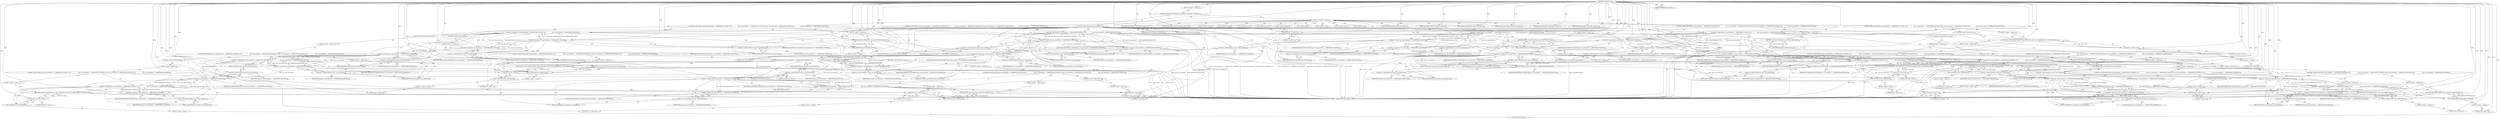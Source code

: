digraph "setorientation" {  
"46939" [label = <(METHOD,setorientation)<SUB>644</SUB>> ]
"46940" [label = <(PARAM,TIFFRGBAImage *img)<SUB>644</SUB>> ]
"46941" [label = <(BLOCK,&lt;empty&gt;,&lt;empty&gt;)<SUB>645</SUB>> ]
"46942" [label = <(CONTROL_STRUCTURE,switch(img-&gt;orientation),switch(img-&gt;orientation))<SUB>646</SUB>> ]
"46943" [label = <(&lt;operator&gt;.indirectFieldAccess,img-&gt;orientation)<SUB>646</SUB>> ]
"46944" [label = <(IDENTIFIER,img,switch(img-&gt;orientation))<SUB>646</SUB>> ]
"46945" [label = <(FIELD_IDENTIFIER,orientation,orientation)<SUB>646</SUB>> ]
"46946" [label = <(BLOCK,&lt;empty&gt;,&lt;empty&gt;)<SUB>647</SUB>> ]
"46947" [label = <(JUMP_TARGET,case)<SUB>648</SUB>> ]
"46948" [label = <(IDENTIFIER,ORIENTATION_TOPLEFT,&lt;empty&gt;)<SUB>648</SUB>> ]
"46949" [label = <(JUMP_TARGET,case)<SUB>649</SUB>> ]
"46950" [label = <(IDENTIFIER,ORIENTATION_LEFTTOP,&lt;empty&gt;)<SUB>649</SUB>> ]
"46951" [label = <(CONTROL_STRUCTURE,if (img-&gt;req_orientation == ORIENTATION_TOPRIGHT ||\012                img-&gt;req_orientation == ORIENTATION_RIGHTTOP),if (img-&gt;req_orientation == ORIENTATION_TOPRIGHT ||\012                img-&gt;req_orientation == ORIENTATION_RIGHTTOP))<SUB>650</SUB>> ]
"46952" [label = <(&lt;operator&gt;.logicalOr,img-&gt;req_orientation == ORIENTATION_TOPRIGHT ||\012                img-&gt;req_orientation == ORIENTATION_RIGHTTOP)<SUB>650</SUB>> ]
"46953" [label = <(&lt;operator&gt;.equals,img-&gt;req_orientation == ORIENTATION_TOPRIGHT)<SUB>650</SUB>> ]
"46954" [label = <(&lt;operator&gt;.indirectFieldAccess,img-&gt;req_orientation)<SUB>650</SUB>> ]
"46955" [label = <(IDENTIFIER,img,img-&gt;req_orientation == ORIENTATION_TOPRIGHT)<SUB>650</SUB>> ]
"46956" [label = <(FIELD_IDENTIFIER,req_orientation,req_orientation)<SUB>650</SUB>> ]
"46957" [label = <(IDENTIFIER,ORIENTATION_TOPRIGHT,img-&gt;req_orientation == ORIENTATION_TOPRIGHT)<SUB>650</SUB>> ]
"46958" [label = <(&lt;operator&gt;.equals,img-&gt;req_orientation == ORIENTATION_RIGHTTOP)<SUB>651</SUB>> ]
"46959" [label = <(&lt;operator&gt;.indirectFieldAccess,img-&gt;req_orientation)<SUB>651</SUB>> ]
"46960" [label = <(IDENTIFIER,img,img-&gt;req_orientation == ORIENTATION_RIGHTTOP)<SUB>651</SUB>> ]
"46961" [label = <(FIELD_IDENTIFIER,req_orientation,req_orientation)<SUB>651</SUB>> ]
"46962" [label = <(IDENTIFIER,ORIENTATION_RIGHTTOP,img-&gt;req_orientation == ORIENTATION_RIGHTTOP)<SUB>651</SUB>> ]
"46963" [label = <(BLOCK,&lt;empty&gt;,&lt;empty&gt;)<SUB>652</SUB>> ]
"46964" [label = <(RETURN,return FLIP_HORIZONTALLY;,return FLIP_HORIZONTALLY;)<SUB>652</SUB>> ]
"46965" [label = <(FLIP_HORIZONTALLY,FLIP_HORIZONTALLY)<SUB>652</SUB>> ]
"46966" [label = <(BLOCK,&lt;empty&gt;,&lt;empty&gt;)> ]
"46967" [label = <(LITERAL,0x02,&lt;empty&gt;)<SUB>652</SUB>> ]
"46968" [label = <(CONTROL_STRUCTURE,else,else)<SUB>653</SUB>> ]
"46969" [label = <(BLOCK,&lt;empty&gt;,&lt;empty&gt;)<SUB>653</SUB>> ]
"46970" [label = <(CONTROL_STRUCTURE,if (img-&gt;req_orientation == ORIENTATION_BOTRIGHT ||\012                     img-&gt;req_orientation == ORIENTATION_RIGHTBOT),if (img-&gt;req_orientation == ORIENTATION_BOTRIGHT ||\012                     img-&gt;req_orientation == ORIENTATION_RIGHTBOT))<SUB>653</SUB>> ]
"46971" [label = <(&lt;operator&gt;.logicalOr,img-&gt;req_orientation == ORIENTATION_BOTRIGHT ||\012                     img-&gt;req_orientation == ORIENTATION_RIGHTBOT)<SUB>653</SUB>> ]
"46972" [label = <(&lt;operator&gt;.equals,img-&gt;req_orientation == ORIENTATION_BOTRIGHT)<SUB>653</SUB>> ]
"46973" [label = <(&lt;operator&gt;.indirectFieldAccess,img-&gt;req_orientation)<SUB>653</SUB>> ]
"46974" [label = <(IDENTIFIER,img,img-&gt;req_orientation == ORIENTATION_BOTRIGHT)<SUB>653</SUB>> ]
"46975" [label = <(FIELD_IDENTIFIER,req_orientation,req_orientation)<SUB>653</SUB>> ]
"46976" [label = <(IDENTIFIER,ORIENTATION_BOTRIGHT,img-&gt;req_orientation == ORIENTATION_BOTRIGHT)<SUB>653</SUB>> ]
"46977" [label = <(&lt;operator&gt;.equals,img-&gt;req_orientation == ORIENTATION_RIGHTBOT)<SUB>654</SUB>> ]
"46978" [label = <(&lt;operator&gt;.indirectFieldAccess,img-&gt;req_orientation)<SUB>654</SUB>> ]
"46979" [label = <(IDENTIFIER,img,img-&gt;req_orientation == ORIENTATION_RIGHTBOT)<SUB>654</SUB>> ]
"46980" [label = <(FIELD_IDENTIFIER,req_orientation,req_orientation)<SUB>654</SUB>> ]
"46981" [label = <(IDENTIFIER,ORIENTATION_RIGHTBOT,img-&gt;req_orientation == ORIENTATION_RIGHTBOT)<SUB>654</SUB>> ]
"46982" [label = <(BLOCK,&lt;empty&gt;,&lt;empty&gt;)<SUB>655</SUB>> ]
"46983" [label = <(RETURN,return FLIP_HORIZONTALLY | FLIP_VERTICALLY;,return FLIP_HORIZONTALLY | FLIP_VERTICALLY;)<SUB>655</SUB>> ]
"46984" [label = <(&lt;operator&gt;.or,0x02 | 0x01)<SUB>655</SUB>> ]
"46985" [label = <(LITERAL,0x02,0x02 | 0x01)<SUB>655</SUB>> ]
"46986" [label = <(FLIP_VERTICALLY,FLIP_VERTICALLY)<SUB>655</SUB>> ]
"46987" [label = <(BLOCK,&lt;empty&gt;,&lt;empty&gt;)> ]
"46988" [label = <(LITERAL,0x01,&lt;empty&gt;)<SUB>655</SUB>> ]
"46989" [label = <(CONTROL_STRUCTURE,else,else)<SUB>656</SUB>> ]
"46990" [label = <(BLOCK,&lt;empty&gt;,&lt;empty&gt;)<SUB>656</SUB>> ]
"46991" [label = <(CONTROL_STRUCTURE,if (img-&gt;req_orientation == ORIENTATION_BOTLEFT ||\012                     img-&gt;req_orientation == ORIENTATION_LEFTBOT),if (img-&gt;req_orientation == ORIENTATION_BOTLEFT ||\012                     img-&gt;req_orientation == ORIENTATION_LEFTBOT))<SUB>656</SUB>> ]
"46992" [label = <(&lt;operator&gt;.logicalOr,img-&gt;req_orientation == ORIENTATION_BOTLEFT ||\012                     img-&gt;req_orientation == ORIENTATION_LEFTBOT)<SUB>656</SUB>> ]
"46993" [label = <(&lt;operator&gt;.equals,img-&gt;req_orientation == ORIENTATION_BOTLEFT)<SUB>656</SUB>> ]
"46994" [label = <(&lt;operator&gt;.indirectFieldAccess,img-&gt;req_orientation)<SUB>656</SUB>> ]
"46995" [label = <(IDENTIFIER,img,img-&gt;req_orientation == ORIENTATION_BOTLEFT)<SUB>656</SUB>> ]
"46996" [label = <(FIELD_IDENTIFIER,req_orientation,req_orientation)<SUB>656</SUB>> ]
"46997" [label = <(IDENTIFIER,ORIENTATION_BOTLEFT,img-&gt;req_orientation == ORIENTATION_BOTLEFT)<SUB>656</SUB>> ]
"46998" [label = <(&lt;operator&gt;.equals,img-&gt;req_orientation == ORIENTATION_LEFTBOT)<SUB>657</SUB>> ]
"46999" [label = <(&lt;operator&gt;.indirectFieldAccess,img-&gt;req_orientation)<SUB>657</SUB>> ]
"47000" [label = <(IDENTIFIER,img,img-&gt;req_orientation == ORIENTATION_LEFTBOT)<SUB>657</SUB>> ]
"47001" [label = <(FIELD_IDENTIFIER,req_orientation,req_orientation)<SUB>657</SUB>> ]
"47002" [label = <(IDENTIFIER,ORIENTATION_LEFTBOT,img-&gt;req_orientation == ORIENTATION_LEFTBOT)<SUB>657</SUB>> ]
"47003" [label = <(BLOCK,&lt;empty&gt;,&lt;empty&gt;)<SUB>658</SUB>> ]
"47004" [label = <(RETURN,return FLIP_VERTICALLY;,return FLIP_VERTICALLY;)<SUB>658</SUB>> ]
"47005" [label = <(FLIP_VERTICALLY,FLIP_VERTICALLY)<SUB>658</SUB>> ]
"47006" [label = <(BLOCK,&lt;empty&gt;,&lt;empty&gt;)> ]
"47007" [label = <(LITERAL,0x01,&lt;empty&gt;)<SUB>658</SUB>> ]
"47008" [label = <(CONTROL_STRUCTURE,else,else)<SUB>660</SUB>> ]
"47009" [label = <(BLOCK,&lt;empty&gt;,&lt;empty&gt;)<SUB>660</SUB>> ]
"47010" [label = <(RETURN,return 0;,return 0;)<SUB>660</SUB>> ]
"47011" [label = <(LITERAL,0,return 0;)<SUB>660</SUB>> ]
"47012" [label = <(JUMP_TARGET,case)<SUB>661</SUB>> ]
"47013" [label = <(IDENTIFIER,ORIENTATION_TOPRIGHT,&lt;empty&gt;)<SUB>661</SUB>> ]
"47014" [label = <(JUMP_TARGET,case)<SUB>662</SUB>> ]
"47015" [label = <(IDENTIFIER,ORIENTATION_RIGHTTOP,&lt;empty&gt;)<SUB>662</SUB>> ]
"47016" [label = <(CONTROL_STRUCTURE,if (img-&gt;req_orientation == ORIENTATION_TOPLEFT ||\012                img-&gt;req_orientation == ORIENTATION_LEFTTOP),if (img-&gt;req_orientation == ORIENTATION_TOPLEFT ||\012                img-&gt;req_orientation == ORIENTATION_LEFTTOP))<SUB>663</SUB>> ]
"47017" [label = <(&lt;operator&gt;.logicalOr,img-&gt;req_orientation == ORIENTATION_TOPLEFT ||\012                img-&gt;req_orientation == ORIENTATION_LEFTTOP)<SUB>663</SUB>> ]
"47018" [label = <(&lt;operator&gt;.equals,img-&gt;req_orientation == ORIENTATION_TOPLEFT)<SUB>663</SUB>> ]
"47019" [label = <(&lt;operator&gt;.indirectFieldAccess,img-&gt;req_orientation)<SUB>663</SUB>> ]
"47020" [label = <(IDENTIFIER,img,img-&gt;req_orientation == ORIENTATION_TOPLEFT)<SUB>663</SUB>> ]
"47021" [label = <(FIELD_IDENTIFIER,req_orientation,req_orientation)<SUB>663</SUB>> ]
"47022" [label = <(IDENTIFIER,ORIENTATION_TOPLEFT,img-&gt;req_orientation == ORIENTATION_TOPLEFT)<SUB>663</SUB>> ]
"47023" [label = <(&lt;operator&gt;.equals,img-&gt;req_orientation == ORIENTATION_LEFTTOP)<SUB>664</SUB>> ]
"47024" [label = <(&lt;operator&gt;.indirectFieldAccess,img-&gt;req_orientation)<SUB>664</SUB>> ]
"47025" [label = <(IDENTIFIER,img,img-&gt;req_orientation == ORIENTATION_LEFTTOP)<SUB>664</SUB>> ]
"47026" [label = <(FIELD_IDENTIFIER,req_orientation,req_orientation)<SUB>664</SUB>> ]
"47027" [label = <(IDENTIFIER,ORIENTATION_LEFTTOP,img-&gt;req_orientation == ORIENTATION_LEFTTOP)<SUB>664</SUB>> ]
"47028" [label = <(BLOCK,&lt;empty&gt;,&lt;empty&gt;)<SUB>665</SUB>> ]
"47029" [label = <(RETURN,return FLIP_HORIZONTALLY;,return FLIP_HORIZONTALLY;)<SUB>665</SUB>> ]
"47030" [label = <(FLIP_HORIZONTALLY,FLIP_HORIZONTALLY)<SUB>665</SUB>> ]
"47031" [label = <(BLOCK,&lt;empty&gt;,&lt;empty&gt;)> ]
"47032" [label = <(LITERAL,0x02,&lt;empty&gt;)<SUB>665</SUB>> ]
"47033" [label = <(CONTROL_STRUCTURE,else,else)<SUB>666</SUB>> ]
"47034" [label = <(BLOCK,&lt;empty&gt;,&lt;empty&gt;)<SUB>666</SUB>> ]
"47035" [label = <(CONTROL_STRUCTURE,if (img-&gt;req_orientation == ORIENTATION_BOTRIGHT ||\012                     img-&gt;req_orientation == ORIENTATION_RIGHTBOT),if (img-&gt;req_orientation == ORIENTATION_BOTRIGHT ||\012                     img-&gt;req_orientation == ORIENTATION_RIGHTBOT))<SUB>666</SUB>> ]
"47036" [label = <(&lt;operator&gt;.logicalOr,img-&gt;req_orientation == ORIENTATION_BOTRIGHT ||\012                     img-&gt;req_orientation == ORIENTATION_RIGHTBOT)<SUB>666</SUB>> ]
"47037" [label = <(&lt;operator&gt;.equals,img-&gt;req_orientation == ORIENTATION_BOTRIGHT)<SUB>666</SUB>> ]
"47038" [label = <(&lt;operator&gt;.indirectFieldAccess,img-&gt;req_orientation)<SUB>666</SUB>> ]
"47039" [label = <(IDENTIFIER,img,img-&gt;req_orientation == ORIENTATION_BOTRIGHT)<SUB>666</SUB>> ]
"47040" [label = <(FIELD_IDENTIFIER,req_orientation,req_orientation)<SUB>666</SUB>> ]
"47041" [label = <(IDENTIFIER,ORIENTATION_BOTRIGHT,img-&gt;req_orientation == ORIENTATION_BOTRIGHT)<SUB>666</SUB>> ]
"47042" [label = <(&lt;operator&gt;.equals,img-&gt;req_orientation == ORIENTATION_RIGHTBOT)<SUB>667</SUB>> ]
"47043" [label = <(&lt;operator&gt;.indirectFieldAccess,img-&gt;req_orientation)<SUB>667</SUB>> ]
"47044" [label = <(IDENTIFIER,img,img-&gt;req_orientation == ORIENTATION_RIGHTBOT)<SUB>667</SUB>> ]
"47045" [label = <(FIELD_IDENTIFIER,req_orientation,req_orientation)<SUB>667</SUB>> ]
"47046" [label = <(IDENTIFIER,ORIENTATION_RIGHTBOT,img-&gt;req_orientation == ORIENTATION_RIGHTBOT)<SUB>667</SUB>> ]
"47047" [label = <(BLOCK,&lt;empty&gt;,&lt;empty&gt;)<SUB>668</SUB>> ]
"47048" [label = <(RETURN,return FLIP_VERTICALLY;,return FLIP_VERTICALLY;)<SUB>668</SUB>> ]
"47049" [label = <(FLIP_VERTICALLY,FLIP_VERTICALLY)<SUB>668</SUB>> ]
"47050" [label = <(BLOCK,&lt;empty&gt;,&lt;empty&gt;)> ]
"47051" [label = <(LITERAL,0x01,&lt;empty&gt;)<SUB>668</SUB>> ]
"47052" [label = <(CONTROL_STRUCTURE,else,else)<SUB>669</SUB>> ]
"47053" [label = <(BLOCK,&lt;empty&gt;,&lt;empty&gt;)<SUB>669</SUB>> ]
"47054" [label = <(CONTROL_STRUCTURE,if (img-&gt;req_orientation == ORIENTATION_BOTLEFT ||\012                     img-&gt;req_orientation == ORIENTATION_LEFTBOT),if (img-&gt;req_orientation == ORIENTATION_BOTLEFT ||\012                     img-&gt;req_orientation == ORIENTATION_LEFTBOT))<SUB>669</SUB>> ]
"47055" [label = <(&lt;operator&gt;.logicalOr,img-&gt;req_orientation == ORIENTATION_BOTLEFT ||\012                     img-&gt;req_orientation == ORIENTATION_LEFTBOT)<SUB>669</SUB>> ]
"47056" [label = <(&lt;operator&gt;.equals,img-&gt;req_orientation == ORIENTATION_BOTLEFT)<SUB>669</SUB>> ]
"47057" [label = <(&lt;operator&gt;.indirectFieldAccess,img-&gt;req_orientation)<SUB>669</SUB>> ]
"47058" [label = <(IDENTIFIER,img,img-&gt;req_orientation == ORIENTATION_BOTLEFT)<SUB>669</SUB>> ]
"47059" [label = <(FIELD_IDENTIFIER,req_orientation,req_orientation)<SUB>669</SUB>> ]
"47060" [label = <(IDENTIFIER,ORIENTATION_BOTLEFT,img-&gt;req_orientation == ORIENTATION_BOTLEFT)<SUB>669</SUB>> ]
"47061" [label = <(&lt;operator&gt;.equals,img-&gt;req_orientation == ORIENTATION_LEFTBOT)<SUB>670</SUB>> ]
"47062" [label = <(&lt;operator&gt;.indirectFieldAccess,img-&gt;req_orientation)<SUB>670</SUB>> ]
"47063" [label = <(IDENTIFIER,img,img-&gt;req_orientation == ORIENTATION_LEFTBOT)<SUB>670</SUB>> ]
"47064" [label = <(FIELD_IDENTIFIER,req_orientation,req_orientation)<SUB>670</SUB>> ]
"47065" [label = <(IDENTIFIER,ORIENTATION_LEFTBOT,img-&gt;req_orientation == ORIENTATION_LEFTBOT)<SUB>670</SUB>> ]
"47066" [label = <(BLOCK,&lt;empty&gt;,&lt;empty&gt;)<SUB>671</SUB>> ]
"47067" [label = <(RETURN,return FLIP_HORIZONTALLY | FLIP_VERTICALLY;,return FLIP_HORIZONTALLY | FLIP_VERTICALLY;)<SUB>671</SUB>> ]
"47068" [label = <(&lt;operator&gt;.or,0x02 | 0x01)<SUB>671</SUB>> ]
"47069" [label = <(LITERAL,0x02,0x02 | 0x01)<SUB>671</SUB>> ]
"47070" [label = <(FLIP_VERTICALLY,FLIP_VERTICALLY)<SUB>671</SUB>> ]
"47071" [label = <(BLOCK,&lt;empty&gt;,&lt;empty&gt;)> ]
"47072" [label = <(LITERAL,0x01,&lt;empty&gt;)<SUB>671</SUB>> ]
"47073" [label = <(CONTROL_STRUCTURE,else,else)<SUB>673</SUB>> ]
"47074" [label = <(BLOCK,&lt;empty&gt;,&lt;empty&gt;)<SUB>673</SUB>> ]
"47075" [label = <(RETURN,return 0;,return 0;)<SUB>673</SUB>> ]
"47076" [label = <(LITERAL,0,return 0;)<SUB>673</SUB>> ]
"47077" [label = <(JUMP_TARGET,case)<SUB>674</SUB>> ]
"47078" [label = <(IDENTIFIER,ORIENTATION_BOTRIGHT,&lt;empty&gt;)<SUB>674</SUB>> ]
"47079" [label = <(JUMP_TARGET,case)<SUB>675</SUB>> ]
"47080" [label = <(IDENTIFIER,ORIENTATION_RIGHTBOT,&lt;empty&gt;)<SUB>675</SUB>> ]
"47081" [label = <(CONTROL_STRUCTURE,if (img-&gt;req_orientation == ORIENTATION_TOPLEFT ||\012                img-&gt;req_orientation == ORIENTATION_LEFTTOP),if (img-&gt;req_orientation == ORIENTATION_TOPLEFT ||\012                img-&gt;req_orientation == ORIENTATION_LEFTTOP))<SUB>676</SUB>> ]
"47082" [label = <(&lt;operator&gt;.logicalOr,img-&gt;req_orientation == ORIENTATION_TOPLEFT ||\012                img-&gt;req_orientation == ORIENTATION_LEFTTOP)<SUB>676</SUB>> ]
"47083" [label = <(&lt;operator&gt;.equals,img-&gt;req_orientation == ORIENTATION_TOPLEFT)<SUB>676</SUB>> ]
"47084" [label = <(&lt;operator&gt;.indirectFieldAccess,img-&gt;req_orientation)<SUB>676</SUB>> ]
"47085" [label = <(IDENTIFIER,img,img-&gt;req_orientation == ORIENTATION_TOPLEFT)<SUB>676</SUB>> ]
"47086" [label = <(FIELD_IDENTIFIER,req_orientation,req_orientation)<SUB>676</SUB>> ]
"47087" [label = <(IDENTIFIER,ORIENTATION_TOPLEFT,img-&gt;req_orientation == ORIENTATION_TOPLEFT)<SUB>676</SUB>> ]
"47088" [label = <(&lt;operator&gt;.equals,img-&gt;req_orientation == ORIENTATION_LEFTTOP)<SUB>677</SUB>> ]
"47089" [label = <(&lt;operator&gt;.indirectFieldAccess,img-&gt;req_orientation)<SUB>677</SUB>> ]
"47090" [label = <(IDENTIFIER,img,img-&gt;req_orientation == ORIENTATION_LEFTTOP)<SUB>677</SUB>> ]
"47091" [label = <(FIELD_IDENTIFIER,req_orientation,req_orientation)<SUB>677</SUB>> ]
"47092" [label = <(IDENTIFIER,ORIENTATION_LEFTTOP,img-&gt;req_orientation == ORIENTATION_LEFTTOP)<SUB>677</SUB>> ]
"47093" [label = <(BLOCK,&lt;empty&gt;,&lt;empty&gt;)<SUB>678</SUB>> ]
"47094" [label = <(RETURN,return FLIP_HORIZONTALLY | FLIP_VERTICALLY;,return FLIP_HORIZONTALLY | FLIP_VERTICALLY;)<SUB>678</SUB>> ]
"47095" [label = <(&lt;operator&gt;.or,0x02 | 0x01)<SUB>678</SUB>> ]
"47096" [label = <(LITERAL,0x02,0x02 | 0x01)<SUB>678</SUB>> ]
"47097" [label = <(FLIP_VERTICALLY,FLIP_VERTICALLY)<SUB>678</SUB>> ]
"47098" [label = <(BLOCK,&lt;empty&gt;,&lt;empty&gt;)> ]
"47099" [label = <(LITERAL,0x01,&lt;empty&gt;)<SUB>678</SUB>> ]
"47100" [label = <(CONTROL_STRUCTURE,else,else)<SUB>679</SUB>> ]
"47101" [label = <(BLOCK,&lt;empty&gt;,&lt;empty&gt;)<SUB>679</SUB>> ]
"47102" [label = <(CONTROL_STRUCTURE,if (img-&gt;req_orientation == ORIENTATION_TOPRIGHT ||\012                     img-&gt;req_orientation == ORIENTATION_RIGHTTOP),if (img-&gt;req_orientation == ORIENTATION_TOPRIGHT ||\012                     img-&gt;req_orientation == ORIENTATION_RIGHTTOP))<SUB>679</SUB>> ]
"47103" [label = <(&lt;operator&gt;.logicalOr,img-&gt;req_orientation == ORIENTATION_TOPRIGHT ||\012                     img-&gt;req_orientation == ORIENTATION_RIGHTTOP)<SUB>679</SUB>> ]
"47104" [label = <(&lt;operator&gt;.equals,img-&gt;req_orientation == ORIENTATION_TOPRIGHT)<SUB>679</SUB>> ]
"47105" [label = <(&lt;operator&gt;.indirectFieldAccess,img-&gt;req_orientation)<SUB>679</SUB>> ]
"47106" [label = <(IDENTIFIER,img,img-&gt;req_orientation == ORIENTATION_TOPRIGHT)<SUB>679</SUB>> ]
"47107" [label = <(FIELD_IDENTIFIER,req_orientation,req_orientation)<SUB>679</SUB>> ]
"47108" [label = <(IDENTIFIER,ORIENTATION_TOPRIGHT,img-&gt;req_orientation == ORIENTATION_TOPRIGHT)<SUB>679</SUB>> ]
"47109" [label = <(&lt;operator&gt;.equals,img-&gt;req_orientation == ORIENTATION_RIGHTTOP)<SUB>680</SUB>> ]
"47110" [label = <(&lt;operator&gt;.indirectFieldAccess,img-&gt;req_orientation)<SUB>680</SUB>> ]
"47111" [label = <(IDENTIFIER,img,img-&gt;req_orientation == ORIENTATION_RIGHTTOP)<SUB>680</SUB>> ]
"47112" [label = <(FIELD_IDENTIFIER,req_orientation,req_orientation)<SUB>680</SUB>> ]
"47113" [label = <(IDENTIFIER,ORIENTATION_RIGHTTOP,img-&gt;req_orientation == ORIENTATION_RIGHTTOP)<SUB>680</SUB>> ]
"47114" [label = <(BLOCK,&lt;empty&gt;,&lt;empty&gt;)<SUB>681</SUB>> ]
"47115" [label = <(RETURN,return FLIP_VERTICALLY;,return FLIP_VERTICALLY;)<SUB>681</SUB>> ]
"47116" [label = <(FLIP_VERTICALLY,FLIP_VERTICALLY)<SUB>681</SUB>> ]
"47117" [label = <(BLOCK,&lt;empty&gt;,&lt;empty&gt;)> ]
"47118" [label = <(LITERAL,0x01,&lt;empty&gt;)<SUB>681</SUB>> ]
"47119" [label = <(CONTROL_STRUCTURE,else,else)<SUB>682</SUB>> ]
"47120" [label = <(BLOCK,&lt;empty&gt;,&lt;empty&gt;)<SUB>682</SUB>> ]
"47121" [label = <(CONTROL_STRUCTURE,if (img-&gt;req_orientation == ORIENTATION_BOTLEFT ||\012                     img-&gt;req_orientation == ORIENTATION_LEFTBOT),if (img-&gt;req_orientation == ORIENTATION_BOTLEFT ||\012                     img-&gt;req_orientation == ORIENTATION_LEFTBOT))<SUB>682</SUB>> ]
"47122" [label = <(&lt;operator&gt;.logicalOr,img-&gt;req_orientation == ORIENTATION_BOTLEFT ||\012                     img-&gt;req_orientation == ORIENTATION_LEFTBOT)<SUB>682</SUB>> ]
"47123" [label = <(&lt;operator&gt;.equals,img-&gt;req_orientation == ORIENTATION_BOTLEFT)<SUB>682</SUB>> ]
"47124" [label = <(&lt;operator&gt;.indirectFieldAccess,img-&gt;req_orientation)<SUB>682</SUB>> ]
"47125" [label = <(IDENTIFIER,img,img-&gt;req_orientation == ORIENTATION_BOTLEFT)<SUB>682</SUB>> ]
"47126" [label = <(FIELD_IDENTIFIER,req_orientation,req_orientation)<SUB>682</SUB>> ]
"47127" [label = <(IDENTIFIER,ORIENTATION_BOTLEFT,img-&gt;req_orientation == ORIENTATION_BOTLEFT)<SUB>682</SUB>> ]
"47128" [label = <(&lt;operator&gt;.equals,img-&gt;req_orientation == ORIENTATION_LEFTBOT)<SUB>683</SUB>> ]
"47129" [label = <(&lt;operator&gt;.indirectFieldAccess,img-&gt;req_orientation)<SUB>683</SUB>> ]
"47130" [label = <(IDENTIFIER,img,img-&gt;req_orientation == ORIENTATION_LEFTBOT)<SUB>683</SUB>> ]
"47131" [label = <(FIELD_IDENTIFIER,req_orientation,req_orientation)<SUB>683</SUB>> ]
"47132" [label = <(IDENTIFIER,ORIENTATION_LEFTBOT,img-&gt;req_orientation == ORIENTATION_LEFTBOT)<SUB>683</SUB>> ]
"47133" [label = <(BLOCK,&lt;empty&gt;,&lt;empty&gt;)<SUB>684</SUB>> ]
"47134" [label = <(RETURN,return FLIP_HORIZONTALLY;,return FLIP_HORIZONTALLY;)<SUB>684</SUB>> ]
"47135" [label = <(FLIP_HORIZONTALLY,FLIP_HORIZONTALLY)<SUB>684</SUB>> ]
"47136" [label = <(BLOCK,&lt;empty&gt;,&lt;empty&gt;)> ]
"47137" [label = <(LITERAL,0x02,&lt;empty&gt;)<SUB>684</SUB>> ]
"47138" [label = <(CONTROL_STRUCTURE,else,else)<SUB>686</SUB>> ]
"47139" [label = <(BLOCK,&lt;empty&gt;,&lt;empty&gt;)<SUB>686</SUB>> ]
"47140" [label = <(RETURN,return 0;,return 0;)<SUB>686</SUB>> ]
"47141" [label = <(LITERAL,0,return 0;)<SUB>686</SUB>> ]
"47142" [label = <(JUMP_TARGET,case)<SUB>687</SUB>> ]
"47143" [label = <(IDENTIFIER,ORIENTATION_BOTLEFT,&lt;empty&gt;)<SUB>687</SUB>> ]
"47144" [label = <(JUMP_TARGET,case)<SUB>688</SUB>> ]
"47145" [label = <(IDENTIFIER,ORIENTATION_LEFTBOT,&lt;empty&gt;)<SUB>688</SUB>> ]
"47146" [label = <(CONTROL_STRUCTURE,if (img-&gt;req_orientation == ORIENTATION_TOPLEFT ||\012                img-&gt;req_orientation == ORIENTATION_LEFTTOP),if (img-&gt;req_orientation == ORIENTATION_TOPLEFT ||\012                img-&gt;req_orientation == ORIENTATION_LEFTTOP))<SUB>689</SUB>> ]
"47147" [label = <(&lt;operator&gt;.logicalOr,img-&gt;req_orientation == ORIENTATION_TOPLEFT ||\012                img-&gt;req_orientation == ORIENTATION_LEFTTOP)<SUB>689</SUB>> ]
"47148" [label = <(&lt;operator&gt;.equals,img-&gt;req_orientation == ORIENTATION_TOPLEFT)<SUB>689</SUB>> ]
"47149" [label = <(&lt;operator&gt;.indirectFieldAccess,img-&gt;req_orientation)<SUB>689</SUB>> ]
"47150" [label = <(IDENTIFIER,img,img-&gt;req_orientation == ORIENTATION_TOPLEFT)<SUB>689</SUB>> ]
"47151" [label = <(FIELD_IDENTIFIER,req_orientation,req_orientation)<SUB>689</SUB>> ]
"47152" [label = <(IDENTIFIER,ORIENTATION_TOPLEFT,img-&gt;req_orientation == ORIENTATION_TOPLEFT)<SUB>689</SUB>> ]
"47153" [label = <(&lt;operator&gt;.equals,img-&gt;req_orientation == ORIENTATION_LEFTTOP)<SUB>690</SUB>> ]
"47154" [label = <(&lt;operator&gt;.indirectFieldAccess,img-&gt;req_orientation)<SUB>690</SUB>> ]
"47155" [label = <(IDENTIFIER,img,img-&gt;req_orientation == ORIENTATION_LEFTTOP)<SUB>690</SUB>> ]
"47156" [label = <(FIELD_IDENTIFIER,req_orientation,req_orientation)<SUB>690</SUB>> ]
"47157" [label = <(IDENTIFIER,ORIENTATION_LEFTTOP,img-&gt;req_orientation == ORIENTATION_LEFTTOP)<SUB>690</SUB>> ]
"47158" [label = <(BLOCK,&lt;empty&gt;,&lt;empty&gt;)<SUB>691</SUB>> ]
"47159" [label = <(RETURN,return FLIP_VERTICALLY;,return FLIP_VERTICALLY;)<SUB>691</SUB>> ]
"47160" [label = <(FLIP_VERTICALLY,FLIP_VERTICALLY)<SUB>691</SUB>> ]
"47161" [label = <(BLOCK,&lt;empty&gt;,&lt;empty&gt;)> ]
"47162" [label = <(LITERAL,0x01,&lt;empty&gt;)<SUB>691</SUB>> ]
"47163" [label = <(CONTROL_STRUCTURE,else,else)<SUB>692</SUB>> ]
"47164" [label = <(BLOCK,&lt;empty&gt;,&lt;empty&gt;)<SUB>692</SUB>> ]
"47165" [label = <(CONTROL_STRUCTURE,if (img-&gt;req_orientation == ORIENTATION_TOPRIGHT ||\012                     img-&gt;req_orientation == ORIENTATION_RIGHTTOP),if (img-&gt;req_orientation == ORIENTATION_TOPRIGHT ||\012                     img-&gt;req_orientation == ORIENTATION_RIGHTTOP))<SUB>692</SUB>> ]
"47166" [label = <(&lt;operator&gt;.logicalOr,img-&gt;req_orientation == ORIENTATION_TOPRIGHT ||\012                     img-&gt;req_orientation == ORIENTATION_RIGHTTOP)<SUB>692</SUB>> ]
"47167" [label = <(&lt;operator&gt;.equals,img-&gt;req_orientation == ORIENTATION_TOPRIGHT)<SUB>692</SUB>> ]
"47168" [label = <(&lt;operator&gt;.indirectFieldAccess,img-&gt;req_orientation)<SUB>692</SUB>> ]
"47169" [label = <(IDENTIFIER,img,img-&gt;req_orientation == ORIENTATION_TOPRIGHT)<SUB>692</SUB>> ]
"47170" [label = <(FIELD_IDENTIFIER,req_orientation,req_orientation)<SUB>692</SUB>> ]
"47171" [label = <(IDENTIFIER,ORIENTATION_TOPRIGHT,img-&gt;req_orientation == ORIENTATION_TOPRIGHT)<SUB>692</SUB>> ]
"47172" [label = <(&lt;operator&gt;.equals,img-&gt;req_orientation == ORIENTATION_RIGHTTOP)<SUB>693</SUB>> ]
"47173" [label = <(&lt;operator&gt;.indirectFieldAccess,img-&gt;req_orientation)<SUB>693</SUB>> ]
"47174" [label = <(IDENTIFIER,img,img-&gt;req_orientation == ORIENTATION_RIGHTTOP)<SUB>693</SUB>> ]
"47175" [label = <(FIELD_IDENTIFIER,req_orientation,req_orientation)<SUB>693</SUB>> ]
"47176" [label = <(IDENTIFIER,ORIENTATION_RIGHTTOP,img-&gt;req_orientation == ORIENTATION_RIGHTTOP)<SUB>693</SUB>> ]
"47177" [label = <(BLOCK,&lt;empty&gt;,&lt;empty&gt;)<SUB>694</SUB>> ]
"47178" [label = <(RETURN,return FLIP_HORIZONTALLY | FLIP_VERTICALLY;,return FLIP_HORIZONTALLY | FLIP_VERTICALLY;)<SUB>694</SUB>> ]
"47179" [label = <(&lt;operator&gt;.or,0x02 | 0x01)<SUB>694</SUB>> ]
"47180" [label = <(LITERAL,0x02,0x02 | 0x01)<SUB>694</SUB>> ]
"47181" [label = <(FLIP_VERTICALLY,FLIP_VERTICALLY)<SUB>694</SUB>> ]
"47182" [label = <(BLOCK,&lt;empty&gt;,&lt;empty&gt;)> ]
"47183" [label = <(LITERAL,0x01,&lt;empty&gt;)<SUB>694</SUB>> ]
"47184" [label = <(CONTROL_STRUCTURE,else,else)<SUB>695</SUB>> ]
"47185" [label = <(BLOCK,&lt;empty&gt;,&lt;empty&gt;)<SUB>695</SUB>> ]
"47186" [label = <(CONTROL_STRUCTURE,if (img-&gt;req_orientation == ORIENTATION_BOTRIGHT ||\012                     img-&gt;req_orientation == ORIENTATION_RIGHTBOT),if (img-&gt;req_orientation == ORIENTATION_BOTRIGHT ||\012                     img-&gt;req_orientation == ORIENTATION_RIGHTBOT))<SUB>695</SUB>> ]
"47187" [label = <(&lt;operator&gt;.logicalOr,img-&gt;req_orientation == ORIENTATION_BOTRIGHT ||\012                     img-&gt;req_orientation == ORIENTATION_RIGHTBOT)<SUB>695</SUB>> ]
"47188" [label = <(&lt;operator&gt;.equals,img-&gt;req_orientation == ORIENTATION_BOTRIGHT)<SUB>695</SUB>> ]
"47189" [label = <(&lt;operator&gt;.indirectFieldAccess,img-&gt;req_orientation)<SUB>695</SUB>> ]
"47190" [label = <(IDENTIFIER,img,img-&gt;req_orientation == ORIENTATION_BOTRIGHT)<SUB>695</SUB>> ]
"47191" [label = <(FIELD_IDENTIFIER,req_orientation,req_orientation)<SUB>695</SUB>> ]
"47192" [label = <(IDENTIFIER,ORIENTATION_BOTRIGHT,img-&gt;req_orientation == ORIENTATION_BOTRIGHT)<SUB>695</SUB>> ]
"47193" [label = <(&lt;operator&gt;.equals,img-&gt;req_orientation == ORIENTATION_RIGHTBOT)<SUB>696</SUB>> ]
"47194" [label = <(&lt;operator&gt;.indirectFieldAccess,img-&gt;req_orientation)<SUB>696</SUB>> ]
"47195" [label = <(IDENTIFIER,img,img-&gt;req_orientation == ORIENTATION_RIGHTBOT)<SUB>696</SUB>> ]
"47196" [label = <(FIELD_IDENTIFIER,req_orientation,req_orientation)<SUB>696</SUB>> ]
"47197" [label = <(IDENTIFIER,ORIENTATION_RIGHTBOT,img-&gt;req_orientation == ORIENTATION_RIGHTBOT)<SUB>696</SUB>> ]
"47198" [label = <(BLOCK,&lt;empty&gt;,&lt;empty&gt;)<SUB>697</SUB>> ]
"47199" [label = <(RETURN,return FLIP_HORIZONTALLY;,return FLIP_HORIZONTALLY;)<SUB>697</SUB>> ]
"47200" [label = <(FLIP_HORIZONTALLY,FLIP_HORIZONTALLY)<SUB>697</SUB>> ]
"47201" [label = <(BLOCK,&lt;empty&gt;,&lt;empty&gt;)> ]
"47202" [label = <(LITERAL,0x02,&lt;empty&gt;)<SUB>697</SUB>> ]
"47203" [label = <(CONTROL_STRUCTURE,else,else)<SUB>699</SUB>> ]
"47204" [label = <(BLOCK,&lt;empty&gt;,&lt;empty&gt;)<SUB>699</SUB>> ]
"47205" [label = <(RETURN,return 0;,return 0;)<SUB>699</SUB>> ]
"47206" [label = <(LITERAL,0,return 0;)<SUB>699</SUB>> ]
"47207" [label = <(JUMP_TARGET,default)<SUB>700</SUB>> ]
"47208" [label = <(RETURN,return 0;,return 0;)<SUB>701</SUB>> ]
"47209" [label = <(LITERAL,0,return 0;)<SUB>701</SUB>> ]
"47210" [label = <(METHOD_RETURN,int)<SUB>644</SUB>> ]
  "46939" -> "46940"  [ label = "AST: "] 
  "46939" -> "46941"  [ label = "AST: "] 
  "46939" -> "47210"  [ label = "AST: "] 
  "46941" -> "46942"  [ label = "AST: "] 
  "46942" -> "46943"  [ label = "AST: "] 
  "46942" -> "46946"  [ label = "AST: "] 
  "46943" -> "46944"  [ label = "AST: "] 
  "46943" -> "46945"  [ label = "AST: "] 
  "46946" -> "46947"  [ label = "AST: "] 
  "46946" -> "46948"  [ label = "AST: "] 
  "46946" -> "46949"  [ label = "AST: "] 
  "46946" -> "46950"  [ label = "AST: "] 
  "46946" -> "46951"  [ label = "AST: "] 
  "46946" -> "47012"  [ label = "AST: "] 
  "46946" -> "47013"  [ label = "AST: "] 
  "46946" -> "47014"  [ label = "AST: "] 
  "46946" -> "47015"  [ label = "AST: "] 
  "46946" -> "47016"  [ label = "AST: "] 
  "46946" -> "47077"  [ label = "AST: "] 
  "46946" -> "47078"  [ label = "AST: "] 
  "46946" -> "47079"  [ label = "AST: "] 
  "46946" -> "47080"  [ label = "AST: "] 
  "46946" -> "47081"  [ label = "AST: "] 
  "46946" -> "47142"  [ label = "AST: "] 
  "46946" -> "47143"  [ label = "AST: "] 
  "46946" -> "47144"  [ label = "AST: "] 
  "46946" -> "47145"  [ label = "AST: "] 
  "46946" -> "47146"  [ label = "AST: "] 
  "46946" -> "47207"  [ label = "AST: "] 
  "46946" -> "47208"  [ label = "AST: "] 
  "46951" -> "46952"  [ label = "AST: "] 
  "46951" -> "46963"  [ label = "AST: "] 
  "46951" -> "46968"  [ label = "AST: "] 
  "46952" -> "46953"  [ label = "AST: "] 
  "46952" -> "46958"  [ label = "AST: "] 
  "46953" -> "46954"  [ label = "AST: "] 
  "46953" -> "46957"  [ label = "AST: "] 
  "46954" -> "46955"  [ label = "AST: "] 
  "46954" -> "46956"  [ label = "AST: "] 
  "46958" -> "46959"  [ label = "AST: "] 
  "46958" -> "46962"  [ label = "AST: "] 
  "46959" -> "46960"  [ label = "AST: "] 
  "46959" -> "46961"  [ label = "AST: "] 
  "46963" -> "46964"  [ label = "AST: "] 
  "46964" -> "46965"  [ label = "AST: "] 
  "46965" -> "46966"  [ label = "AST: "] 
  "46966" -> "46967"  [ label = "AST: "] 
  "46968" -> "46969"  [ label = "AST: "] 
  "46969" -> "46970"  [ label = "AST: "] 
  "46970" -> "46971"  [ label = "AST: "] 
  "46970" -> "46982"  [ label = "AST: "] 
  "46970" -> "46989"  [ label = "AST: "] 
  "46971" -> "46972"  [ label = "AST: "] 
  "46971" -> "46977"  [ label = "AST: "] 
  "46972" -> "46973"  [ label = "AST: "] 
  "46972" -> "46976"  [ label = "AST: "] 
  "46973" -> "46974"  [ label = "AST: "] 
  "46973" -> "46975"  [ label = "AST: "] 
  "46977" -> "46978"  [ label = "AST: "] 
  "46977" -> "46981"  [ label = "AST: "] 
  "46978" -> "46979"  [ label = "AST: "] 
  "46978" -> "46980"  [ label = "AST: "] 
  "46982" -> "46983"  [ label = "AST: "] 
  "46983" -> "46984"  [ label = "AST: "] 
  "46984" -> "46985"  [ label = "AST: "] 
  "46984" -> "46986"  [ label = "AST: "] 
  "46986" -> "46987"  [ label = "AST: "] 
  "46987" -> "46988"  [ label = "AST: "] 
  "46989" -> "46990"  [ label = "AST: "] 
  "46990" -> "46991"  [ label = "AST: "] 
  "46991" -> "46992"  [ label = "AST: "] 
  "46991" -> "47003"  [ label = "AST: "] 
  "46991" -> "47008"  [ label = "AST: "] 
  "46992" -> "46993"  [ label = "AST: "] 
  "46992" -> "46998"  [ label = "AST: "] 
  "46993" -> "46994"  [ label = "AST: "] 
  "46993" -> "46997"  [ label = "AST: "] 
  "46994" -> "46995"  [ label = "AST: "] 
  "46994" -> "46996"  [ label = "AST: "] 
  "46998" -> "46999"  [ label = "AST: "] 
  "46998" -> "47002"  [ label = "AST: "] 
  "46999" -> "47000"  [ label = "AST: "] 
  "46999" -> "47001"  [ label = "AST: "] 
  "47003" -> "47004"  [ label = "AST: "] 
  "47004" -> "47005"  [ label = "AST: "] 
  "47005" -> "47006"  [ label = "AST: "] 
  "47006" -> "47007"  [ label = "AST: "] 
  "47008" -> "47009"  [ label = "AST: "] 
  "47009" -> "47010"  [ label = "AST: "] 
  "47010" -> "47011"  [ label = "AST: "] 
  "47016" -> "47017"  [ label = "AST: "] 
  "47016" -> "47028"  [ label = "AST: "] 
  "47016" -> "47033"  [ label = "AST: "] 
  "47017" -> "47018"  [ label = "AST: "] 
  "47017" -> "47023"  [ label = "AST: "] 
  "47018" -> "47019"  [ label = "AST: "] 
  "47018" -> "47022"  [ label = "AST: "] 
  "47019" -> "47020"  [ label = "AST: "] 
  "47019" -> "47021"  [ label = "AST: "] 
  "47023" -> "47024"  [ label = "AST: "] 
  "47023" -> "47027"  [ label = "AST: "] 
  "47024" -> "47025"  [ label = "AST: "] 
  "47024" -> "47026"  [ label = "AST: "] 
  "47028" -> "47029"  [ label = "AST: "] 
  "47029" -> "47030"  [ label = "AST: "] 
  "47030" -> "47031"  [ label = "AST: "] 
  "47031" -> "47032"  [ label = "AST: "] 
  "47033" -> "47034"  [ label = "AST: "] 
  "47034" -> "47035"  [ label = "AST: "] 
  "47035" -> "47036"  [ label = "AST: "] 
  "47035" -> "47047"  [ label = "AST: "] 
  "47035" -> "47052"  [ label = "AST: "] 
  "47036" -> "47037"  [ label = "AST: "] 
  "47036" -> "47042"  [ label = "AST: "] 
  "47037" -> "47038"  [ label = "AST: "] 
  "47037" -> "47041"  [ label = "AST: "] 
  "47038" -> "47039"  [ label = "AST: "] 
  "47038" -> "47040"  [ label = "AST: "] 
  "47042" -> "47043"  [ label = "AST: "] 
  "47042" -> "47046"  [ label = "AST: "] 
  "47043" -> "47044"  [ label = "AST: "] 
  "47043" -> "47045"  [ label = "AST: "] 
  "47047" -> "47048"  [ label = "AST: "] 
  "47048" -> "47049"  [ label = "AST: "] 
  "47049" -> "47050"  [ label = "AST: "] 
  "47050" -> "47051"  [ label = "AST: "] 
  "47052" -> "47053"  [ label = "AST: "] 
  "47053" -> "47054"  [ label = "AST: "] 
  "47054" -> "47055"  [ label = "AST: "] 
  "47054" -> "47066"  [ label = "AST: "] 
  "47054" -> "47073"  [ label = "AST: "] 
  "47055" -> "47056"  [ label = "AST: "] 
  "47055" -> "47061"  [ label = "AST: "] 
  "47056" -> "47057"  [ label = "AST: "] 
  "47056" -> "47060"  [ label = "AST: "] 
  "47057" -> "47058"  [ label = "AST: "] 
  "47057" -> "47059"  [ label = "AST: "] 
  "47061" -> "47062"  [ label = "AST: "] 
  "47061" -> "47065"  [ label = "AST: "] 
  "47062" -> "47063"  [ label = "AST: "] 
  "47062" -> "47064"  [ label = "AST: "] 
  "47066" -> "47067"  [ label = "AST: "] 
  "47067" -> "47068"  [ label = "AST: "] 
  "47068" -> "47069"  [ label = "AST: "] 
  "47068" -> "47070"  [ label = "AST: "] 
  "47070" -> "47071"  [ label = "AST: "] 
  "47071" -> "47072"  [ label = "AST: "] 
  "47073" -> "47074"  [ label = "AST: "] 
  "47074" -> "47075"  [ label = "AST: "] 
  "47075" -> "47076"  [ label = "AST: "] 
  "47081" -> "47082"  [ label = "AST: "] 
  "47081" -> "47093"  [ label = "AST: "] 
  "47081" -> "47100"  [ label = "AST: "] 
  "47082" -> "47083"  [ label = "AST: "] 
  "47082" -> "47088"  [ label = "AST: "] 
  "47083" -> "47084"  [ label = "AST: "] 
  "47083" -> "47087"  [ label = "AST: "] 
  "47084" -> "47085"  [ label = "AST: "] 
  "47084" -> "47086"  [ label = "AST: "] 
  "47088" -> "47089"  [ label = "AST: "] 
  "47088" -> "47092"  [ label = "AST: "] 
  "47089" -> "47090"  [ label = "AST: "] 
  "47089" -> "47091"  [ label = "AST: "] 
  "47093" -> "47094"  [ label = "AST: "] 
  "47094" -> "47095"  [ label = "AST: "] 
  "47095" -> "47096"  [ label = "AST: "] 
  "47095" -> "47097"  [ label = "AST: "] 
  "47097" -> "47098"  [ label = "AST: "] 
  "47098" -> "47099"  [ label = "AST: "] 
  "47100" -> "47101"  [ label = "AST: "] 
  "47101" -> "47102"  [ label = "AST: "] 
  "47102" -> "47103"  [ label = "AST: "] 
  "47102" -> "47114"  [ label = "AST: "] 
  "47102" -> "47119"  [ label = "AST: "] 
  "47103" -> "47104"  [ label = "AST: "] 
  "47103" -> "47109"  [ label = "AST: "] 
  "47104" -> "47105"  [ label = "AST: "] 
  "47104" -> "47108"  [ label = "AST: "] 
  "47105" -> "47106"  [ label = "AST: "] 
  "47105" -> "47107"  [ label = "AST: "] 
  "47109" -> "47110"  [ label = "AST: "] 
  "47109" -> "47113"  [ label = "AST: "] 
  "47110" -> "47111"  [ label = "AST: "] 
  "47110" -> "47112"  [ label = "AST: "] 
  "47114" -> "47115"  [ label = "AST: "] 
  "47115" -> "47116"  [ label = "AST: "] 
  "47116" -> "47117"  [ label = "AST: "] 
  "47117" -> "47118"  [ label = "AST: "] 
  "47119" -> "47120"  [ label = "AST: "] 
  "47120" -> "47121"  [ label = "AST: "] 
  "47121" -> "47122"  [ label = "AST: "] 
  "47121" -> "47133"  [ label = "AST: "] 
  "47121" -> "47138"  [ label = "AST: "] 
  "47122" -> "47123"  [ label = "AST: "] 
  "47122" -> "47128"  [ label = "AST: "] 
  "47123" -> "47124"  [ label = "AST: "] 
  "47123" -> "47127"  [ label = "AST: "] 
  "47124" -> "47125"  [ label = "AST: "] 
  "47124" -> "47126"  [ label = "AST: "] 
  "47128" -> "47129"  [ label = "AST: "] 
  "47128" -> "47132"  [ label = "AST: "] 
  "47129" -> "47130"  [ label = "AST: "] 
  "47129" -> "47131"  [ label = "AST: "] 
  "47133" -> "47134"  [ label = "AST: "] 
  "47134" -> "47135"  [ label = "AST: "] 
  "47135" -> "47136"  [ label = "AST: "] 
  "47136" -> "47137"  [ label = "AST: "] 
  "47138" -> "47139"  [ label = "AST: "] 
  "47139" -> "47140"  [ label = "AST: "] 
  "47140" -> "47141"  [ label = "AST: "] 
  "47146" -> "47147"  [ label = "AST: "] 
  "47146" -> "47158"  [ label = "AST: "] 
  "47146" -> "47163"  [ label = "AST: "] 
  "47147" -> "47148"  [ label = "AST: "] 
  "47147" -> "47153"  [ label = "AST: "] 
  "47148" -> "47149"  [ label = "AST: "] 
  "47148" -> "47152"  [ label = "AST: "] 
  "47149" -> "47150"  [ label = "AST: "] 
  "47149" -> "47151"  [ label = "AST: "] 
  "47153" -> "47154"  [ label = "AST: "] 
  "47153" -> "47157"  [ label = "AST: "] 
  "47154" -> "47155"  [ label = "AST: "] 
  "47154" -> "47156"  [ label = "AST: "] 
  "47158" -> "47159"  [ label = "AST: "] 
  "47159" -> "47160"  [ label = "AST: "] 
  "47160" -> "47161"  [ label = "AST: "] 
  "47161" -> "47162"  [ label = "AST: "] 
  "47163" -> "47164"  [ label = "AST: "] 
  "47164" -> "47165"  [ label = "AST: "] 
  "47165" -> "47166"  [ label = "AST: "] 
  "47165" -> "47177"  [ label = "AST: "] 
  "47165" -> "47184"  [ label = "AST: "] 
  "47166" -> "47167"  [ label = "AST: "] 
  "47166" -> "47172"  [ label = "AST: "] 
  "47167" -> "47168"  [ label = "AST: "] 
  "47167" -> "47171"  [ label = "AST: "] 
  "47168" -> "47169"  [ label = "AST: "] 
  "47168" -> "47170"  [ label = "AST: "] 
  "47172" -> "47173"  [ label = "AST: "] 
  "47172" -> "47176"  [ label = "AST: "] 
  "47173" -> "47174"  [ label = "AST: "] 
  "47173" -> "47175"  [ label = "AST: "] 
  "47177" -> "47178"  [ label = "AST: "] 
  "47178" -> "47179"  [ label = "AST: "] 
  "47179" -> "47180"  [ label = "AST: "] 
  "47179" -> "47181"  [ label = "AST: "] 
  "47181" -> "47182"  [ label = "AST: "] 
  "47182" -> "47183"  [ label = "AST: "] 
  "47184" -> "47185"  [ label = "AST: "] 
  "47185" -> "47186"  [ label = "AST: "] 
  "47186" -> "47187"  [ label = "AST: "] 
  "47186" -> "47198"  [ label = "AST: "] 
  "47186" -> "47203"  [ label = "AST: "] 
  "47187" -> "47188"  [ label = "AST: "] 
  "47187" -> "47193"  [ label = "AST: "] 
  "47188" -> "47189"  [ label = "AST: "] 
  "47188" -> "47192"  [ label = "AST: "] 
  "47189" -> "47190"  [ label = "AST: "] 
  "47189" -> "47191"  [ label = "AST: "] 
  "47193" -> "47194"  [ label = "AST: "] 
  "47193" -> "47197"  [ label = "AST: "] 
  "47194" -> "47195"  [ label = "AST: "] 
  "47194" -> "47196"  [ label = "AST: "] 
  "47198" -> "47199"  [ label = "AST: "] 
  "47199" -> "47200"  [ label = "AST: "] 
  "47200" -> "47201"  [ label = "AST: "] 
  "47201" -> "47202"  [ label = "AST: "] 
  "47203" -> "47204"  [ label = "AST: "] 
  "47204" -> "47205"  [ label = "AST: "] 
  "47205" -> "47206"  [ label = "AST: "] 
  "47208" -> "47209"  [ label = "AST: "] 
  "46943" -> "46956"  [ label = "CFG: "] 
  "46943" -> "47021"  [ label = "CFG: "] 
  "46943" -> "47086"  [ label = "CFG: "] 
  "46943" -> "47151"  [ label = "CFG: "] 
  "46943" -> "47208"  [ label = "CFG: "] 
  "46945" -> "46943"  [ label = "CFG: "] 
  "47208" -> "47210"  [ label = "CFG: "] 
  "46952" -> "46965"  [ label = "CFG: "] 
  "46952" -> "46975"  [ label = "CFG: "] 
  "47017" -> "47030"  [ label = "CFG: "] 
  "47017" -> "47040"  [ label = "CFG: "] 
  "47082" -> "47097"  [ label = "CFG: "] 
  "47082" -> "47107"  [ label = "CFG: "] 
  "47147" -> "47160"  [ label = "CFG: "] 
  "47147" -> "47170"  [ label = "CFG: "] 
  "46953" -> "46952"  [ label = "CFG: "] 
  "46953" -> "46961"  [ label = "CFG: "] 
  "46958" -> "46952"  [ label = "CFG: "] 
  "46964" -> "47210"  [ label = "CFG: "] 
  "47018" -> "47017"  [ label = "CFG: "] 
  "47018" -> "47026"  [ label = "CFG: "] 
  "47023" -> "47017"  [ label = "CFG: "] 
  "47029" -> "47210"  [ label = "CFG: "] 
  "47083" -> "47082"  [ label = "CFG: "] 
  "47083" -> "47091"  [ label = "CFG: "] 
  "47088" -> "47082"  [ label = "CFG: "] 
  "47094" -> "47210"  [ label = "CFG: "] 
  "47148" -> "47147"  [ label = "CFG: "] 
  "47148" -> "47156"  [ label = "CFG: "] 
  "47153" -> "47147"  [ label = "CFG: "] 
  "47159" -> "47210"  [ label = "CFG: "] 
  "46954" -> "46953"  [ label = "CFG: "] 
  "46959" -> "46958"  [ label = "CFG: "] 
  "46965" -> "46964"  [ label = "CFG: "] 
  "47019" -> "47018"  [ label = "CFG: "] 
  "47024" -> "47023"  [ label = "CFG: "] 
  "47030" -> "47029"  [ label = "CFG: "] 
  "47084" -> "47083"  [ label = "CFG: "] 
  "47089" -> "47088"  [ label = "CFG: "] 
  "47095" -> "47094"  [ label = "CFG: "] 
  "47149" -> "47148"  [ label = "CFG: "] 
  "47154" -> "47153"  [ label = "CFG: "] 
  "47160" -> "47159"  [ label = "CFG: "] 
  "46956" -> "46954"  [ label = "CFG: "] 
  "46961" -> "46959"  [ label = "CFG: "] 
  "46971" -> "46986"  [ label = "CFG: "] 
  "46971" -> "46996"  [ label = "CFG: "] 
  "47021" -> "47019"  [ label = "CFG: "] 
  "47026" -> "47024"  [ label = "CFG: "] 
  "47036" -> "47049"  [ label = "CFG: "] 
  "47036" -> "47059"  [ label = "CFG: "] 
  "47086" -> "47084"  [ label = "CFG: "] 
  "47091" -> "47089"  [ label = "CFG: "] 
  "47097" -> "47095"  [ label = "CFG: "] 
  "47103" -> "47116"  [ label = "CFG: "] 
  "47103" -> "47126"  [ label = "CFG: "] 
  "47151" -> "47149"  [ label = "CFG: "] 
  "47156" -> "47154"  [ label = "CFG: "] 
  "47166" -> "47181"  [ label = "CFG: "] 
  "47166" -> "47191"  [ label = "CFG: "] 
  "46972" -> "46971"  [ label = "CFG: "] 
  "46972" -> "46980"  [ label = "CFG: "] 
  "46977" -> "46971"  [ label = "CFG: "] 
  "46983" -> "47210"  [ label = "CFG: "] 
  "47037" -> "47036"  [ label = "CFG: "] 
  "47037" -> "47045"  [ label = "CFG: "] 
  "47042" -> "47036"  [ label = "CFG: "] 
  "47048" -> "47210"  [ label = "CFG: "] 
  "47104" -> "47103"  [ label = "CFG: "] 
  "47104" -> "47112"  [ label = "CFG: "] 
  "47109" -> "47103"  [ label = "CFG: "] 
  "47115" -> "47210"  [ label = "CFG: "] 
  "47167" -> "47166"  [ label = "CFG: "] 
  "47167" -> "47175"  [ label = "CFG: "] 
  "47172" -> "47166"  [ label = "CFG: "] 
  "47178" -> "47210"  [ label = "CFG: "] 
  "46973" -> "46972"  [ label = "CFG: "] 
  "46978" -> "46977"  [ label = "CFG: "] 
  "46984" -> "46983"  [ label = "CFG: "] 
  "47038" -> "47037"  [ label = "CFG: "] 
  "47043" -> "47042"  [ label = "CFG: "] 
  "47049" -> "47048"  [ label = "CFG: "] 
  "47105" -> "47104"  [ label = "CFG: "] 
  "47110" -> "47109"  [ label = "CFG: "] 
  "47116" -> "47115"  [ label = "CFG: "] 
  "47168" -> "47167"  [ label = "CFG: "] 
  "47173" -> "47172"  [ label = "CFG: "] 
  "47179" -> "47178"  [ label = "CFG: "] 
  "46975" -> "46973"  [ label = "CFG: "] 
  "46980" -> "46978"  [ label = "CFG: "] 
  "46986" -> "46984"  [ label = "CFG: "] 
  "46992" -> "47005"  [ label = "CFG: "] 
  "46992" -> "47010"  [ label = "CFG: "] 
  "47040" -> "47038"  [ label = "CFG: "] 
  "47045" -> "47043"  [ label = "CFG: "] 
  "47055" -> "47070"  [ label = "CFG: "] 
  "47055" -> "47075"  [ label = "CFG: "] 
  "47107" -> "47105"  [ label = "CFG: "] 
  "47112" -> "47110"  [ label = "CFG: "] 
  "47122" -> "47135"  [ label = "CFG: "] 
  "47122" -> "47140"  [ label = "CFG: "] 
  "47170" -> "47168"  [ label = "CFG: "] 
  "47175" -> "47173"  [ label = "CFG: "] 
  "47181" -> "47179"  [ label = "CFG: "] 
  "47187" -> "47200"  [ label = "CFG: "] 
  "47187" -> "47205"  [ label = "CFG: "] 
  "46993" -> "46992"  [ label = "CFG: "] 
  "46993" -> "47001"  [ label = "CFG: "] 
  "46998" -> "46992"  [ label = "CFG: "] 
  "47004" -> "47210"  [ label = "CFG: "] 
  "47056" -> "47055"  [ label = "CFG: "] 
  "47056" -> "47064"  [ label = "CFG: "] 
  "47061" -> "47055"  [ label = "CFG: "] 
  "47067" -> "47210"  [ label = "CFG: "] 
  "47123" -> "47122"  [ label = "CFG: "] 
  "47123" -> "47131"  [ label = "CFG: "] 
  "47128" -> "47122"  [ label = "CFG: "] 
  "47134" -> "47210"  [ label = "CFG: "] 
  "47188" -> "47187"  [ label = "CFG: "] 
  "47188" -> "47196"  [ label = "CFG: "] 
  "47193" -> "47187"  [ label = "CFG: "] 
  "47199" -> "47210"  [ label = "CFG: "] 
  "46994" -> "46993"  [ label = "CFG: "] 
  "46999" -> "46998"  [ label = "CFG: "] 
  "47005" -> "47004"  [ label = "CFG: "] 
  "47010" -> "47210"  [ label = "CFG: "] 
  "47057" -> "47056"  [ label = "CFG: "] 
  "47062" -> "47061"  [ label = "CFG: "] 
  "47068" -> "47067"  [ label = "CFG: "] 
  "47075" -> "47210"  [ label = "CFG: "] 
  "47124" -> "47123"  [ label = "CFG: "] 
  "47129" -> "47128"  [ label = "CFG: "] 
  "47135" -> "47134"  [ label = "CFG: "] 
  "47140" -> "47210"  [ label = "CFG: "] 
  "47189" -> "47188"  [ label = "CFG: "] 
  "47194" -> "47193"  [ label = "CFG: "] 
  "47200" -> "47199"  [ label = "CFG: "] 
  "47205" -> "47210"  [ label = "CFG: "] 
  "46996" -> "46994"  [ label = "CFG: "] 
  "47001" -> "46999"  [ label = "CFG: "] 
  "47059" -> "47057"  [ label = "CFG: "] 
  "47064" -> "47062"  [ label = "CFG: "] 
  "47070" -> "47068"  [ label = "CFG: "] 
  "47126" -> "47124"  [ label = "CFG: "] 
  "47131" -> "47129"  [ label = "CFG: "] 
  "47191" -> "47189"  [ label = "CFG: "] 
  "47196" -> "47194"  [ label = "CFG: "] 
  "46939" -> "46945"  [ label = "CFG: "] 
  "46964" -> "47210"  [ label = "DDG: &lt;RET&gt;"] 
  "47199" -> "47210"  [ label = "DDG: &lt;RET&gt;"] 
  "47004" -> "47210"  [ label = "DDG: &lt;RET&gt;"] 
  "47048" -> "47210"  [ label = "DDG: &lt;RET&gt;"] 
  "46983" -> "47210"  [ label = "DDG: &lt;RET&gt;"] 
  "47075" -> "47210"  [ label = "DDG: &lt;RET&gt;"] 
  "47140" -> "47210"  [ label = "DDG: &lt;RET&gt;"] 
  "47115" -> "47210"  [ label = "DDG: &lt;RET&gt;"] 
  "47159" -> "47210"  [ label = "DDG: &lt;RET&gt;"] 
  "47208" -> "47210"  [ label = "DDG: &lt;RET&gt;"] 
  "47029" -> "47210"  [ label = "DDG: &lt;RET&gt;"] 
  "47205" -> "47210"  [ label = "DDG: &lt;RET&gt;"] 
  "47067" -> "47210"  [ label = "DDG: &lt;RET&gt;"] 
  "47178" -> "47210"  [ label = "DDG: &lt;RET&gt;"] 
  "47134" -> "47210"  [ label = "DDG: &lt;RET&gt;"] 
  "47094" -> "47210"  [ label = "DDG: &lt;RET&gt;"] 
  "47010" -> "47210"  [ label = "DDG: &lt;RET&gt;"] 
  "46940" -> "47210"  [ label = "DDG: img"] 
  "46953" -> "47210"  [ label = "DDG: img-&gt;req_orientation"] 
  "46953" -> "47210"  [ label = "DDG: ORIENTATION_TOPRIGHT"] 
  "46952" -> "47210"  [ label = "DDG: img-&gt;req_orientation == ORIENTATION_TOPRIGHT"] 
  "46958" -> "47210"  [ label = "DDG: img-&gt;req_orientation"] 
  "46958" -> "47210"  [ label = "DDG: ORIENTATION_RIGHTTOP"] 
  "46952" -> "47210"  [ label = "DDG: img-&gt;req_orientation == ORIENTATION_RIGHTTOP"] 
  "46952" -> "47210"  [ label = "DDG: img-&gt;req_orientation == ORIENTATION_TOPRIGHT ||\012                img-&gt;req_orientation == ORIENTATION_RIGHTTOP"] 
  "46965" -> "47210"  [ label = "DDG: FLIP_HORIZONTALLY"] 
  "46939" -> "46940"  [ label = "DDG: "] 
  "46939" -> "46948"  [ label = "DDG: "] 
  "46939" -> "46950"  [ label = "DDG: "] 
  "46939" -> "47013"  [ label = "DDG: "] 
  "46939" -> "47015"  [ label = "DDG: "] 
  "46939" -> "47078"  [ label = "DDG: "] 
  "46939" -> "47080"  [ label = "DDG: "] 
  "46939" -> "47143"  [ label = "DDG: "] 
  "46939" -> "47145"  [ label = "DDG: "] 
  "47209" -> "47208"  [ label = "DDG: 0"] 
  "46939" -> "47208"  [ label = "DDG: "] 
  "46939" -> "47209"  [ label = "DDG: "] 
  "46953" -> "46952"  [ label = "DDG: img-&gt;req_orientation"] 
  "46953" -> "46952"  [ label = "DDG: ORIENTATION_TOPRIGHT"] 
  "46958" -> "46952"  [ label = "DDG: img-&gt;req_orientation"] 
  "46958" -> "46952"  [ label = "DDG: ORIENTATION_RIGHTTOP"] 
  "46965" -> "46964"  [ label = "DDG: FLIP_HORIZONTALLY"] 
  "47018" -> "47017"  [ label = "DDG: img-&gt;req_orientation"] 
  "47018" -> "47017"  [ label = "DDG: ORIENTATION_TOPLEFT"] 
  "47023" -> "47017"  [ label = "DDG: img-&gt;req_orientation"] 
  "47023" -> "47017"  [ label = "DDG: ORIENTATION_LEFTTOP"] 
  "47030" -> "47029"  [ label = "DDG: FLIP_HORIZONTALLY"] 
  "47083" -> "47082"  [ label = "DDG: img-&gt;req_orientation"] 
  "47083" -> "47082"  [ label = "DDG: ORIENTATION_TOPLEFT"] 
  "47088" -> "47082"  [ label = "DDG: img-&gt;req_orientation"] 
  "47088" -> "47082"  [ label = "DDG: ORIENTATION_LEFTTOP"] 
  "47095" -> "47094"  [ label = "DDG: 0x02 | 0x01"] 
  "47148" -> "47147"  [ label = "DDG: img-&gt;req_orientation"] 
  "47148" -> "47147"  [ label = "DDG: ORIENTATION_TOPLEFT"] 
  "47153" -> "47147"  [ label = "DDG: img-&gt;req_orientation"] 
  "47153" -> "47147"  [ label = "DDG: ORIENTATION_LEFTTOP"] 
  "47160" -> "47159"  [ label = "DDG: FLIP_VERTICALLY"] 
  "46939" -> "46953"  [ label = "DDG: "] 
  "46953" -> "46958"  [ label = "DDG: img-&gt;req_orientation"] 
  "46939" -> "46958"  [ label = "DDG: "] 
  "46939" -> "46965"  [ label = "DDG: "] 
  "46939" -> "47018"  [ label = "DDG: "] 
  "47018" -> "47023"  [ label = "DDG: img-&gt;req_orientation"] 
  "46939" -> "47023"  [ label = "DDG: "] 
  "46939" -> "47030"  [ label = "DDG: "] 
  "46939" -> "47083"  [ label = "DDG: "] 
  "47083" -> "47088"  [ label = "DDG: img-&gt;req_orientation"] 
  "46939" -> "47088"  [ label = "DDG: "] 
  "46939" -> "47148"  [ label = "DDG: "] 
  "47148" -> "47153"  [ label = "DDG: img-&gt;req_orientation"] 
  "46939" -> "47153"  [ label = "DDG: "] 
  "46939" -> "47160"  [ label = "DDG: "] 
  "46939" -> "47095"  [ label = "DDG: "] 
  "46939" -> "46967"  [ label = "DDG: "] 
  "46972" -> "46971"  [ label = "DDG: img-&gt;req_orientation"] 
  "46972" -> "46971"  [ label = "DDG: ORIENTATION_BOTRIGHT"] 
  "46977" -> "46971"  [ label = "DDG: img-&gt;req_orientation"] 
  "46977" -> "46971"  [ label = "DDG: ORIENTATION_RIGHTBOT"] 
  "46984" -> "46983"  [ label = "DDG: 0x02 | 0x01"] 
  "46939" -> "47032"  [ label = "DDG: "] 
  "47037" -> "47036"  [ label = "DDG: img-&gt;req_orientation"] 
  "47037" -> "47036"  [ label = "DDG: ORIENTATION_BOTRIGHT"] 
  "47042" -> "47036"  [ label = "DDG: img-&gt;req_orientation"] 
  "47042" -> "47036"  [ label = "DDG: ORIENTATION_RIGHTBOT"] 
  "47049" -> "47048"  [ label = "DDG: FLIP_VERTICALLY"] 
  "47104" -> "47103"  [ label = "DDG: img-&gt;req_orientation"] 
  "47104" -> "47103"  [ label = "DDG: ORIENTATION_TOPRIGHT"] 
  "47109" -> "47103"  [ label = "DDG: img-&gt;req_orientation"] 
  "47109" -> "47103"  [ label = "DDG: ORIENTATION_RIGHTTOP"] 
  "47116" -> "47115"  [ label = "DDG: FLIP_VERTICALLY"] 
  "46939" -> "47162"  [ label = "DDG: "] 
  "47167" -> "47166"  [ label = "DDG: img-&gt;req_orientation"] 
  "47167" -> "47166"  [ label = "DDG: ORIENTATION_TOPRIGHT"] 
  "47172" -> "47166"  [ label = "DDG: img-&gt;req_orientation"] 
  "47172" -> "47166"  [ label = "DDG: ORIENTATION_RIGHTTOP"] 
  "47179" -> "47178"  [ label = "DDG: 0x02 | 0x01"] 
  "46953" -> "46972"  [ label = "DDG: img-&gt;req_orientation"] 
  "46958" -> "46972"  [ label = "DDG: img-&gt;req_orientation"] 
  "46939" -> "46972"  [ label = "DDG: "] 
  "46972" -> "46977"  [ label = "DDG: img-&gt;req_orientation"] 
  "46939" -> "46977"  [ label = "DDG: "] 
  "47018" -> "47037"  [ label = "DDG: img-&gt;req_orientation"] 
  "47023" -> "47037"  [ label = "DDG: img-&gt;req_orientation"] 
  "46939" -> "47037"  [ label = "DDG: "] 
  "47037" -> "47042"  [ label = "DDG: img-&gt;req_orientation"] 
  "46939" -> "47042"  [ label = "DDG: "] 
  "46939" -> "47049"  [ label = "DDG: "] 
  "46939" -> "47099"  [ label = "DDG: "] 
  "47083" -> "47104"  [ label = "DDG: img-&gt;req_orientation"] 
  "47088" -> "47104"  [ label = "DDG: img-&gt;req_orientation"] 
  "46939" -> "47104"  [ label = "DDG: "] 
  "47104" -> "47109"  [ label = "DDG: img-&gt;req_orientation"] 
  "46939" -> "47109"  [ label = "DDG: "] 
  "46939" -> "47116"  [ label = "DDG: "] 
  "47148" -> "47167"  [ label = "DDG: img-&gt;req_orientation"] 
  "47153" -> "47167"  [ label = "DDG: img-&gt;req_orientation"] 
  "46939" -> "47167"  [ label = "DDG: "] 
  "47167" -> "47172"  [ label = "DDG: img-&gt;req_orientation"] 
  "46939" -> "47172"  [ label = "DDG: "] 
  "46939" -> "46984"  [ label = "DDG: "] 
  "46939" -> "47179"  [ label = "DDG: "] 
  "46993" -> "46992"  [ label = "DDG: img-&gt;req_orientation"] 
  "46993" -> "46992"  [ label = "DDG: ORIENTATION_BOTLEFT"] 
  "46998" -> "46992"  [ label = "DDG: img-&gt;req_orientation"] 
  "46998" -> "46992"  [ label = "DDG: ORIENTATION_LEFTBOT"] 
  "47005" -> "47004"  [ label = "DDG: FLIP_VERTICALLY"] 
  "46939" -> "47051"  [ label = "DDG: "] 
  "47056" -> "47055"  [ label = "DDG: img-&gt;req_orientation"] 
  "47056" -> "47055"  [ label = "DDG: ORIENTATION_BOTLEFT"] 
  "47061" -> "47055"  [ label = "DDG: img-&gt;req_orientation"] 
  "47061" -> "47055"  [ label = "DDG: ORIENTATION_LEFTBOT"] 
  "47068" -> "47067"  [ label = "DDG: 0x02 | 0x01"] 
  "46939" -> "47118"  [ label = "DDG: "] 
  "47123" -> "47122"  [ label = "DDG: img-&gt;req_orientation"] 
  "47123" -> "47122"  [ label = "DDG: ORIENTATION_BOTLEFT"] 
  "47128" -> "47122"  [ label = "DDG: img-&gt;req_orientation"] 
  "47128" -> "47122"  [ label = "DDG: ORIENTATION_LEFTBOT"] 
  "47135" -> "47134"  [ label = "DDG: FLIP_HORIZONTALLY"] 
  "47188" -> "47187"  [ label = "DDG: img-&gt;req_orientation"] 
  "47188" -> "47187"  [ label = "DDG: ORIENTATION_BOTRIGHT"] 
  "47193" -> "47187"  [ label = "DDG: img-&gt;req_orientation"] 
  "47193" -> "47187"  [ label = "DDG: ORIENTATION_RIGHTBOT"] 
  "47200" -> "47199"  [ label = "DDG: FLIP_HORIZONTALLY"] 
  "46939" -> "46988"  [ label = "DDG: "] 
  "46972" -> "46993"  [ label = "DDG: img-&gt;req_orientation"] 
  "46977" -> "46993"  [ label = "DDG: img-&gt;req_orientation"] 
  "46939" -> "46993"  [ label = "DDG: "] 
  "46993" -> "46998"  [ label = "DDG: img-&gt;req_orientation"] 
  "46939" -> "46998"  [ label = "DDG: "] 
  "46939" -> "47005"  [ label = "DDG: "] 
  "47011" -> "47010"  [ label = "DDG: 0"] 
  "46939" -> "47010"  [ label = "DDG: "] 
  "47037" -> "47056"  [ label = "DDG: img-&gt;req_orientation"] 
  "47042" -> "47056"  [ label = "DDG: img-&gt;req_orientation"] 
  "46939" -> "47056"  [ label = "DDG: "] 
  "47056" -> "47061"  [ label = "DDG: img-&gt;req_orientation"] 
  "46939" -> "47061"  [ label = "DDG: "] 
  "47076" -> "47075"  [ label = "DDG: 0"] 
  "46939" -> "47075"  [ label = "DDG: "] 
  "47104" -> "47123"  [ label = "DDG: img-&gt;req_orientation"] 
  "47109" -> "47123"  [ label = "DDG: img-&gt;req_orientation"] 
  "46939" -> "47123"  [ label = "DDG: "] 
  "47123" -> "47128"  [ label = "DDG: img-&gt;req_orientation"] 
  "46939" -> "47128"  [ label = "DDG: "] 
  "46939" -> "47135"  [ label = "DDG: "] 
  "47141" -> "47140"  [ label = "DDG: 0"] 
  "46939" -> "47140"  [ label = "DDG: "] 
  "46939" -> "47183"  [ label = "DDG: "] 
  "47167" -> "47188"  [ label = "DDG: img-&gt;req_orientation"] 
  "47172" -> "47188"  [ label = "DDG: img-&gt;req_orientation"] 
  "46939" -> "47188"  [ label = "DDG: "] 
  "47188" -> "47193"  [ label = "DDG: img-&gt;req_orientation"] 
  "46939" -> "47193"  [ label = "DDG: "] 
  "46939" -> "47200"  [ label = "DDG: "] 
  "47206" -> "47205"  [ label = "DDG: 0"] 
  "46939" -> "47205"  [ label = "DDG: "] 
  "46939" -> "47011"  [ label = "DDG: "] 
  "46939" -> "47068"  [ label = "DDG: "] 
  "46939" -> "47076"  [ label = "DDG: "] 
  "46939" -> "47141"  [ label = "DDG: "] 
  "46939" -> "47206"  [ label = "DDG: "] 
  "46939" -> "47007"  [ label = "DDG: "] 
  "46939" -> "47137"  [ label = "DDG: "] 
  "46939" -> "47202"  [ label = "DDG: "] 
  "46939" -> "47072"  [ label = "DDG: "] 
  "46943" -> "46956"  [ label = "CDG: "] 
  "46943" -> "46952"  [ label = "CDG: "] 
  "46943" -> "47208"  [ label = "CDG: "] 
  "46943" -> "47084"  [ label = "CDG: "] 
  "46943" -> "47021"  [ label = "CDG: "] 
  "46943" -> "47151"  [ label = "CDG: "] 
  "46943" -> "47082"  [ label = "CDG: "] 
  "46943" -> "47149"  [ label = "CDG: "] 
  "46943" -> "47083"  [ label = "CDG: "] 
  "46943" -> "46953"  [ label = "CDG: "] 
  "46943" -> "47017"  [ label = "CDG: "] 
  "46943" -> "47086"  [ label = "CDG: "] 
  "46943" -> "47148"  [ label = "CDG: "] 
  "46943" -> "46954"  [ label = "CDG: "] 
  "46943" -> "47018"  [ label = "CDG: "] 
  "46943" -> "47147"  [ label = "CDG: "] 
  "46943" -> "47019"  [ label = "CDG: "] 
  "46952" -> "46972"  [ label = "CDG: "] 
  "46952" -> "46964"  [ label = "CDG: "] 
  "46952" -> "46965"  [ label = "CDG: "] 
  "46952" -> "46971"  [ label = "CDG: "] 
  "46952" -> "46973"  [ label = "CDG: "] 
  "46952" -> "46975"  [ label = "CDG: "] 
  "47017" -> "47040"  [ label = "CDG: "] 
  "47017" -> "47036"  [ label = "CDG: "] 
  "47017" -> "47029"  [ label = "CDG: "] 
  "47017" -> "47038"  [ label = "CDG: "] 
  "47017" -> "47030"  [ label = "CDG: "] 
  "47017" -> "47037"  [ label = "CDG: "] 
  "47082" -> "47097"  [ label = "CDG: "] 
  "47082" -> "47107"  [ label = "CDG: "] 
  "47082" -> "47103"  [ label = "CDG: "] 
  "47082" -> "47104"  [ label = "CDG: "] 
  "47082" -> "47095"  [ label = "CDG: "] 
  "47082" -> "47094"  [ label = "CDG: "] 
  "47082" -> "47105"  [ label = "CDG: "] 
  "47147" -> "47160"  [ label = "CDG: "] 
  "47147" -> "47166"  [ label = "CDG: "] 
  "47147" -> "47170"  [ label = "CDG: "] 
  "47147" -> "47159"  [ label = "CDG: "] 
  "47147" -> "47167"  [ label = "CDG: "] 
  "47147" -> "47168"  [ label = "CDG: "] 
  "46953" -> "46961"  [ label = "CDG: "] 
  "46953" -> "46959"  [ label = "CDG: "] 
  "46953" -> "46958"  [ label = "CDG: "] 
  "47018" -> "47024"  [ label = "CDG: "] 
  "47018" -> "47026"  [ label = "CDG: "] 
  "47018" -> "47023"  [ label = "CDG: "] 
  "47083" -> "47088"  [ label = "CDG: "] 
  "47083" -> "47089"  [ label = "CDG: "] 
  "47083" -> "47091"  [ label = "CDG: "] 
  "47148" -> "47156"  [ label = "CDG: "] 
  "47148" -> "47154"  [ label = "CDG: "] 
  "47148" -> "47153"  [ label = "CDG: "] 
  "46971" -> "46983"  [ label = "CDG: "] 
  "46971" -> "46992"  [ label = "CDG: "] 
  "46971" -> "46994"  [ label = "CDG: "] 
  "46971" -> "46984"  [ label = "CDG: "] 
  "46971" -> "46993"  [ label = "CDG: "] 
  "46971" -> "46986"  [ label = "CDG: "] 
  "46971" -> "46996"  [ label = "CDG: "] 
  "47036" -> "47057"  [ label = "CDG: "] 
  "47036" -> "47059"  [ label = "CDG: "] 
  "47036" -> "47049"  [ label = "CDG: "] 
  "47036" -> "47048"  [ label = "CDG: "] 
  "47036" -> "47056"  [ label = "CDG: "] 
  "47036" -> "47055"  [ label = "CDG: "] 
  "47103" -> "47116"  [ label = "CDG: "] 
  "47103" -> "47122"  [ label = "CDG: "] 
  "47103" -> "47126"  [ label = "CDG: "] 
  "47103" -> "47123"  [ label = "CDG: "] 
  "47103" -> "47115"  [ label = "CDG: "] 
  "47103" -> "47124"  [ label = "CDG: "] 
  "47166" -> "47191"  [ label = "CDG: "] 
  "47166" -> "47189"  [ label = "CDG: "] 
  "47166" -> "47181"  [ label = "CDG: "] 
  "47166" -> "47187"  [ label = "CDG: "] 
  "47166" -> "47179"  [ label = "CDG: "] 
  "47166" -> "47178"  [ label = "CDG: "] 
  "47166" -> "47188"  [ label = "CDG: "] 
  "46972" -> "46977"  [ label = "CDG: "] 
  "46972" -> "46978"  [ label = "CDG: "] 
  "46972" -> "46980"  [ label = "CDG: "] 
  "47037" -> "47042"  [ label = "CDG: "] 
  "47037" -> "47045"  [ label = "CDG: "] 
  "47037" -> "47043"  [ label = "CDG: "] 
  "47104" -> "47110"  [ label = "CDG: "] 
  "47104" -> "47112"  [ label = "CDG: "] 
  "47104" -> "47109"  [ label = "CDG: "] 
  "47167" -> "47172"  [ label = "CDG: "] 
  "47167" -> "47175"  [ label = "CDG: "] 
  "47167" -> "47173"  [ label = "CDG: "] 
  "46992" -> "47010"  [ label = "CDG: "] 
  "46992" -> "47005"  [ label = "CDG: "] 
  "46992" -> "47004"  [ label = "CDG: "] 
  "47055" -> "47070"  [ label = "CDG: "] 
  "47055" -> "47067"  [ label = "CDG: "] 
  "47055" -> "47075"  [ label = "CDG: "] 
  "47055" -> "47068"  [ label = "CDG: "] 
  "47122" -> "47135"  [ label = "CDG: "] 
  "47122" -> "47140"  [ label = "CDG: "] 
  "47122" -> "47134"  [ label = "CDG: "] 
  "47187" -> "47205"  [ label = "CDG: "] 
  "47187" -> "47200"  [ label = "CDG: "] 
  "47187" -> "47199"  [ label = "CDG: "] 
  "46993" -> "47001"  [ label = "CDG: "] 
  "46993" -> "46998"  [ label = "CDG: "] 
  "46993" -> "46999"  [ label = "CDG: "] 
  "47056" -> "47062"  [ label = "CDG: "] 
  "47056" -> "47061"  [ label = "CDG: "] 
  "47056" -> "47064"  [ label = "CDG: "] 
  "47123" -> "47129"  [ label = "CDG: "] 
  "47123" -> "47128"  [ label = "CDG: "] 
  "47123" -> "47131"  [ label = "CDG: "] 
  "47188" -> "47194"  [ label = "CDG: "] 
  "47188" -> "47196"  [ label = "CDG: "] 
  "47188" -> "47193"  [ label = "CDG: "] 
}
